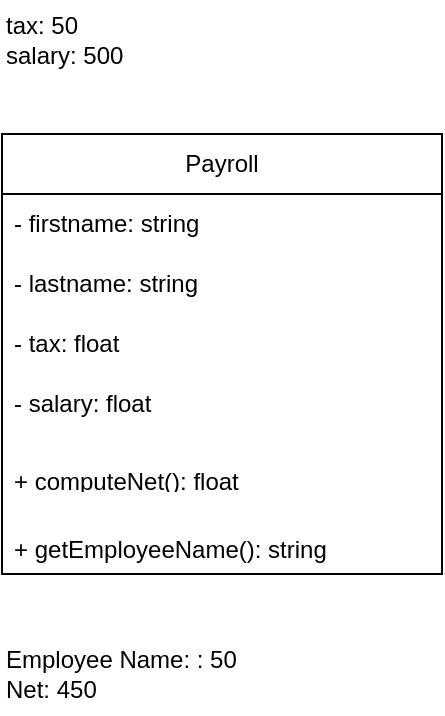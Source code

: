 <mxfile version="24.7.10">
  <diagram name="Page-1" id="pnwd1YctcR-sf6koRQPq">
    <mxGraphModel dx="1114" dy="592" grid="1" gridSize="10" guides="1" tooltips="1" connect="1" arrows="1" fold="1" page="1" pageScale="1" pageWidth="850" pageHeight="1100" math="0" shadow="0">
      <root>
        <mxCell id="0" />
        <mxCell id="1" parent="0" />
        <mxCell id="PSqn26xiQ-B6X-wPQGtW-1" value="Payroll" style="swimlane;fontStyle=0;childLayout=stackLayout;horizontal=1;startSize=30;horizontalStack=0;resizeParent=1;resizeParentMax=0;resizeLast=0;collapsible=1;marginBottom=0;whiteSpace=wrap;html=1;" vertex="1" parent="1">
          <mxGeometry x="140" y="120" width="220" height="220" as="geometry" />
        </mxCell>
        <mxCell id="PSqn26xiQ-B6X-wPQGtW-2" value="- firstname: string" style="text;strokeColor=none;fillColor=none;align=left;verticalAlign=middle;spacingLeft=4;spacingRight=4;overflow=hidden;points=[[0,0.5],[1,0.5]];portConstraint=eastwest;rotatable=0;whiteSpace=wrap;html=1;" vertex="1" parent="PSqn26xiQ-B6X-wPQGtW-1">
          <mxGeometry y="30" width="220" height="30" as="geometry" />
        </mxCell>
        <mxCell id="PSqn26xiQ-B6X-wPQGtW-3" value="- lastname: string" style="text;strokeColor=none;fillColor=none;align=left;verticalAlign=middle;spacingLeft=4;spacingRight=4;overflow=hidden;points=[[0,0.5],[1,0.5]];portConstraint=eastwest;rotatable=0;whiteSpace=wrap;html=1;" vertex="1" parent="PSqn26xiQ-B6X-wPQGtW-1">
          <mxGeometry y="60" width="220" height="30" as="geometry" />
        </mxCell>
        <mxCell id="PSqn26xiQ-B6X-wPQGtW-4" value="- tax: float&amp;nbsp;" style="text;strokeColor=none;fillColor=none;align=left;verticalAlign=middle;spacingLeft=4;spacingRight=4;overflow=hidden;points=[[0,0.5],[1,0.5]];portConstraint=eastwest;rotatable=0;whiteSpace=wrap;html=1;" vertex="1" parent="PSqn26xiQ-B6X-wPQGtW-1">
          <mxGeometry y="90" width="220" height="30" as="geometry" />
        </mxCell>
        <mxCell id="PSqn26xiQ-B6X-wPQGtW-5" value="- salary: float&amp;nbsp;" style="text;strokeColor=none;fillColor=none;align=left;verticalAlign=middle;spacingLeft=4;spacingRight=4;overflow=hidden;points=[[0,0.5],[1,0.5]];portConstraint=eastwest;rotatable=0;whiteSpace=wrap;html=1;" vertex="1" parent="PSqn26xiQ-B6X-wPQGtW-1">
          <mxGeometry y="120" width="220" height="30" as="geometry" />
        </mxCell>
        <mxCell id="PSqn26xiQ-B6X-wPQGtW-6" value="&lt;br&gt;+ computeNet(): float&amp;nbsp;" style="text;strokeColor=none;fillColor=none;align=left;verticalAlign=middle;spacingLeft=4;spacingRight=4;overflow=hidden;points=[[0,0.5],[1,0.5]];portConstraint=eastwest;rotatable=0;whiteSpace=wrap;html=1;" vertex="1" parent="PSqn26xiQ-B6X-wPQGtW-1">
          <mxGeometry y="150" width="220" height="30" as="geometry" />
        </mxCell>
        <mxCell id="PSqn26xiQ-B6X-wPQGtW-7" value="&lt;br&gt;+ getEmployeeName(): string" style="text;strokeColor=none;fillColor=none;align=left;verticalAlign=middle;spacingLeft=4;spacingRight=4;overflow=hidden;points=[[0,0.5],[1,0.5]];portConstraint=eastwest;rotatable=0;whiteSpace=wrap;html=1;" vertex="1" parent="PSqn26xiQ-B6X-wPQGtW-1">
          <mxGeometry y="180" width="220" height="40" as="geometry" />
        </mxCell>
        <mxCell id="PSqn26xiQ-B6X-wPQGtW-8" value="tax: 50&lt;div&gt;salary: 500&lt;/div&gt;" style="text;html=1;align=left;verticalAlign=middle;resizable=0;points=[];autosize=1;strokeColor=none;fillColor=none;" vertex="1" parent="1">
          <mxGeometry x="140" y="53" width="80" height="40" as="geometry" />
        </mxCell>
        <mxCell id="PSqn26xiQ-B6X-wPQGtW-9" value="Employee Name: : 50&lt;div&gt;Net: 450&lt;/div&gt;" style="text;html=1;align=left;verticalAlign=middle;resizable=0;points=[];autosize=1;strokeColor=none;fillColor=none;" vertex="1" parent="1">
          <mxGeometry x="140" y="370" width="140" height="40" as="geometry" />
        </mxCell>
      </root>
    </mxGraphModel>
  </diagram>
</mxfile>
